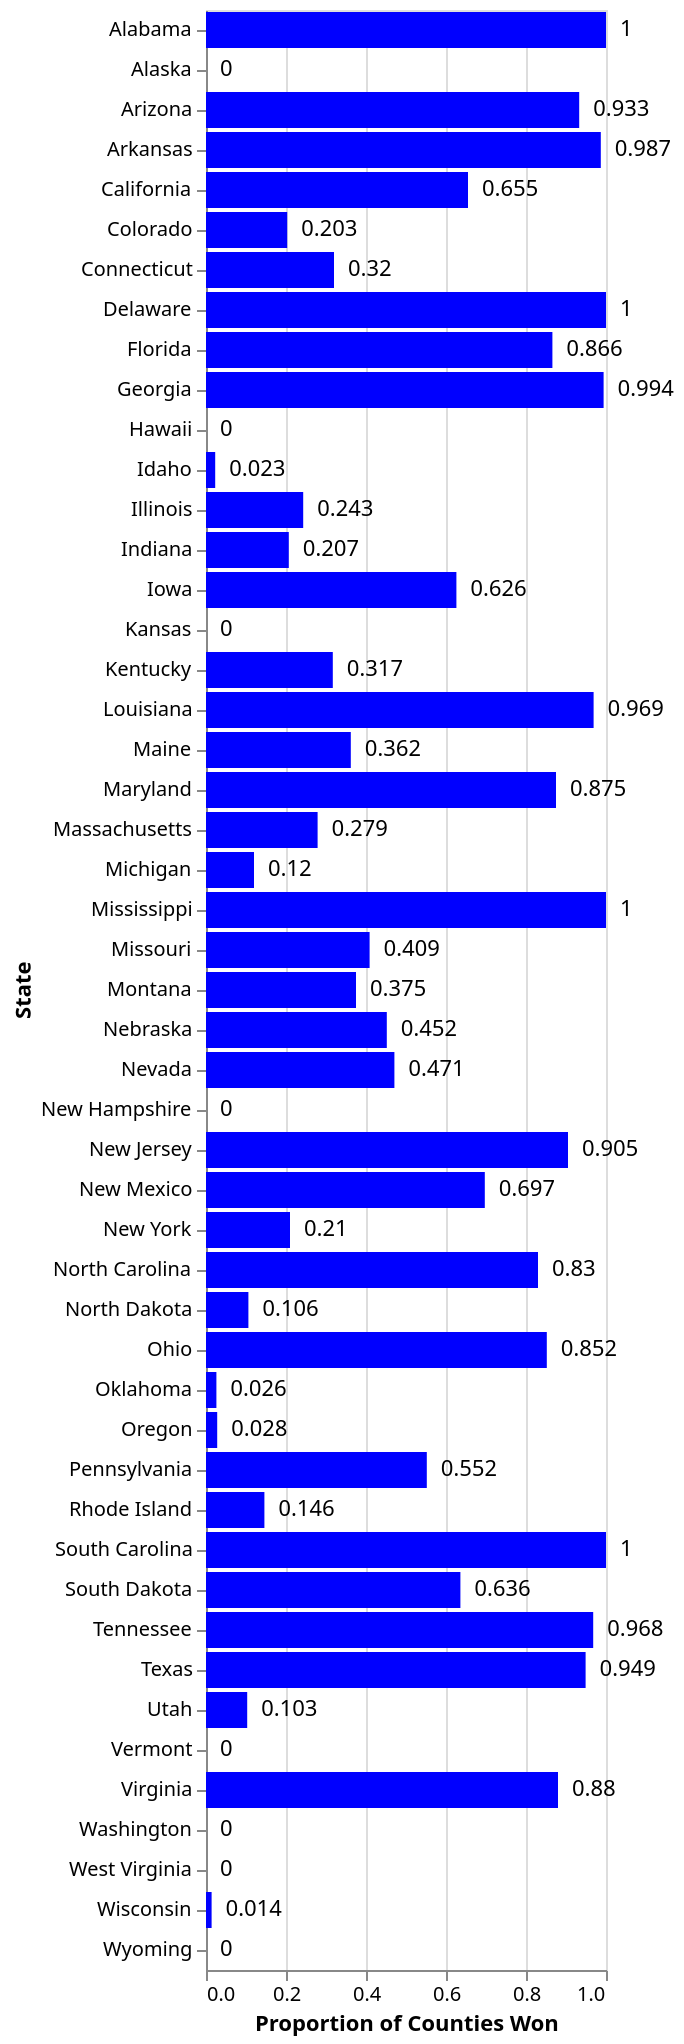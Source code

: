 {"$schema":"https://vega.github.io/schema/vega-lite/v3.json","description":"The proportion of counties Clinton won in each state.","data":{"values":[{"color":"blue","State":"Alabama","Proportion of Counties Won":"1.000"},{"color":"blue","State":"Alaska","Proportion of Counties Won":"0.000"},{"color":"blue","State":"Arizona","Proportion of Counties Won":"0.933"},{"color":"blue","State":"Arkansas","Proportion of Counties Won":"0.987"},{"color":"blue","State":"California","Proportion of Counties Won":"0.655"},{"color":"blue","State":"Colorado","Proportion of Counties Won":"0.203"},{"color":"blue","State":"Connecticut","Proportion of Counties Won":"0.320"},{"color":"blue","State":"Delaware","Proportion of Counties Won":"1.000"},{"color":"blue","State":"Florida","Proportion of Counties Won":"0.866"},{"color":"blue","State":"Georgia","Proportion of Counties Won":"0.994"},{"color":"blue","State":"Hawaii","Proportion of Counties Won":"0.000"},{"color":"blue","State":"Idaho","Proportion of Counties Won":"0.023"},{"color":"blue","State":"Illinois","Proportion of Counties Won":"0.243"},{"color":"blue","State":"Indiana","Proportion of Counties Won":"0.207"},{"color":"blue","State":"Iowa","Proportion of Counties Won":"0.626"},{"color":"blue","State":"Kansas","Proportion of Counties Won":"0.000"},{"color":"blue","State":"Kentucky","Proportion of Counties Won":"0.317"},{"color":"blue","State":"Louisiana","Proportion of Counties Won":"0.969"},{"color":"blue","State":"Maine","Proportion of Counties Won":"0.362"},{"color":"blue","State":"Maryland","Proportion of Counties Won":"0.875"},{"color":"blue","State":"Massachusetts","Proportion of Counties Won":"0.279"},{"color":"blue","State":"Michigan","Proportion of Counties Won":"0.120"},{"color":"blue","State":"Mississippi","Proportion of Counties Won":"1.000"},{"color":"blue","State":"Missouri","Proportion of Counties Won":"0.409"},{"color":"blue","State":"Montana","Proportion of Counties Won":"0.375"},{"color":"blue","State":"Nebraska","Proportion of Counties Won":"0.452"},{"color":"blue","State":"Nevada","Proportion of Counties Won":"0.471"},{"color":"blue","State":"New Hampshire","Proportion of Counties Won":"0.000"},{"color":"blue","State":"New Jersey","Proportion of Counties Won":"0.905"},{"color":"blue","State":"New Mexico","Proportion of Counties Won":"0.697"},{"color":"blue","State":"New York","Proportion of Counties Won":"0.210"},{"color":"blue","State":"North Carolina","Proportion of Counties Won":"0.830"},{"color":"blue","State":"North Dakota","Proportion of Counties Won":"0.106"},{"color":"blue","State":"Ohio","Proportion of Counties Won":"0.852"},{"color":"blue","State":"Oklahoma","Proportion of Counties Won":"0.026"},{"color":"blue","State":"Oregon","Proportion of Counties Won":"0.028"},{"color":"blue","State":"Pennsylvania","Proportion of Counties Won":"0.552"},{"color":"blue","State":"Rhode Island","Proportion of Counties Won":"0.146"},{"color":"blue","State":"South Carolina","Proportion of Counties Won":"1.000"},{"color":"blue","State":"South Dakota","Proportion of Counties Won":"0.636"},{"color":"blue","State":"Tennessee","Proportion of Counties Won":"0.968"},{"color":"blue","State":"Texas","Proportion of Counties Won":"0.949"},{"color":"blue","State":"Utah","Proportion of Counties Won":"0.103"},{"color":"blue","State":"Vermont","Proportion of Counties Won":"0.000"},{"color":"blue","State":"Virginia","Proportion of Counties Won":"0.880"},{"color":"blue","State":"Washington","Proportion of Counties Won":"0.000"},{"color":"blue","State":"West Virginia","Proportion of Counties Won":"0.000"},{"color":"blue","State":"Wisconsin","Proportion of Counties Won":"0.014"},{"color":"blue","State":"Wyoming","Proportion of Counties Won":"0.000"}]},"transform":[{"calculate":"toString('black')","as":"color2"}],"encoding":{"y":{"field":"State","type":"ordinal"},"x":{"field":"Proportion of Counties Won","type":"quantitative"},"color":{"field":"color","type":"nominal","scale":null}},"layer":[{"mark":"bar"},{"mark":{"type":"text","align":"left","baseline":"middle","dx":7},"encoding":{"text":{"field":"Proportion of Counties Won","type":"quantitative"},"color":{"field":"color2","type":"ordinal","scale":null}}}]}